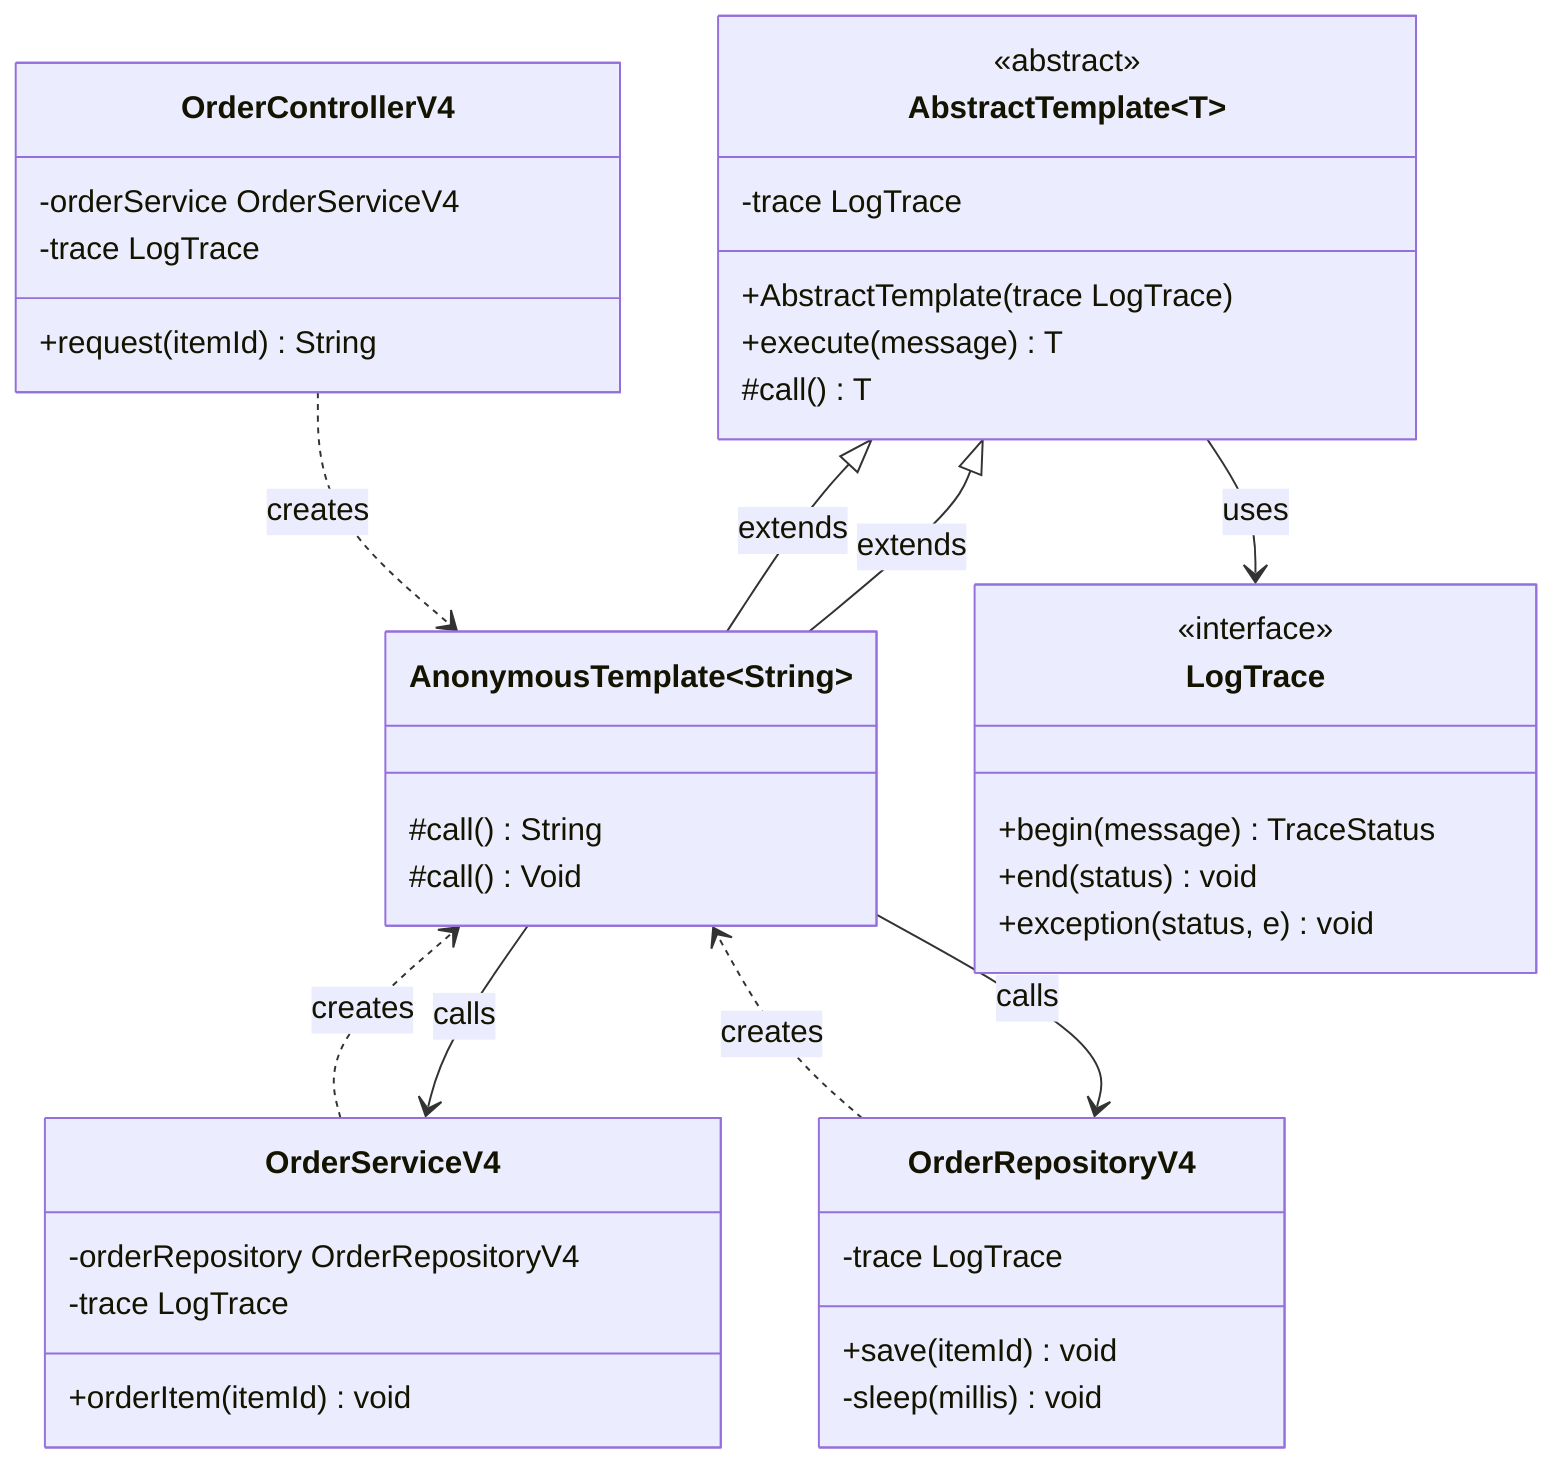 classDiagram
    class AbstractTemplate~T~ {
        <<abstract>>
        -trace LogTrace
        +AbstractTemplate(trace LogTrace)
        +execute(message) T
        #call() T
    }
    
    class AnonymousTemplate~String~ {
        #call() String
    }
    
    class AnonymousTemplate~Void~ {
        #call() Void
    }
    
    class LogTrace {
        <<interface>>
        +begin(message) TraceStatus
        +end(status) void
        +exception(status, e) void
    }
    
    class OrderControllerV4 {
        -orderService OrderServiceV4
        -trace LogTrace
        +request(itemId) String
    }
    
    class OrderServiceV4 {
        -orderRepository OrderRepositoryV4
        -trace LogTrace
        +orderItem(itemId) void
    }
    
    class OrderRepositoryV4 {
        -trace LogTrace
        +save(itemId) void
        -sleep(millis) void
    }
    
    AbstractTemplate <|-- AnonymousTemplate~String~ : extends
    AbstractTemplate <|-- AnonymousTemplate~Void~ : extends
    OrderControllerV4 ..> AnonymousTemplate~String~ : creates
    OrderServiceV4 ..> AnonymousTemplate~Void~ : creates
    OrderRepositoryV4 ..> AnonymousTemplate~Void~ : creates
    AnonymousTemplate~String~ --> OrderServiceV4 : calls
    AnonymousTemplate~Void~ --> OrderRepositoryV4 : calls
    AbstractTemplate --> LogTrace : uses